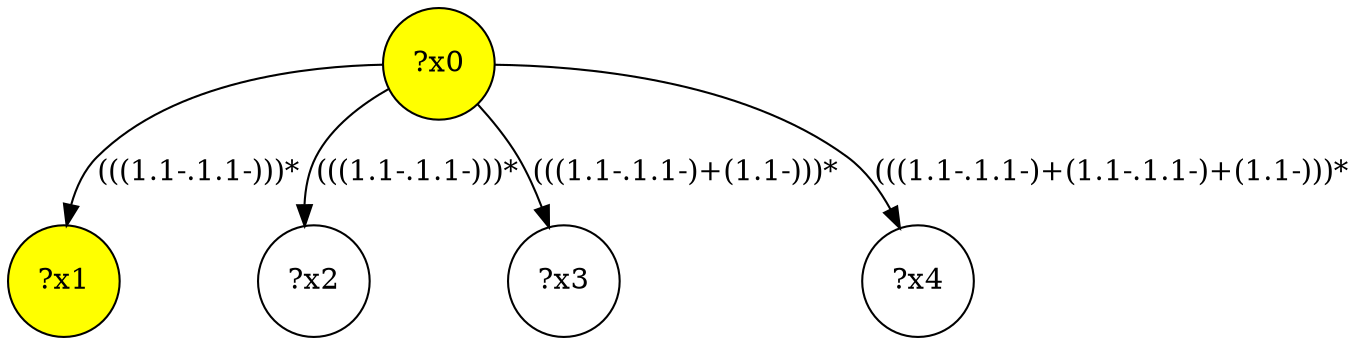 digraph g {
	x0 [fillcolor="yellow", style="filled," shape=circle, label="?x0"];
	x1 [fillcolor="yellow", style="filled," shape=circle, label="?x1"];
	x0 -> x1 [label="(((1.1-.1.1-)))*"];
	x2 [shape=circle, label="?x2"];
	x0 -> x2 [label="(((1.1-.1.1-)))*"];
	x3 [shape=circle, label="?x3"];
	x0 -> x3 [label="(((1.1-.1.1-)+(1.1-)))*"];
	x4 [shape=circle, label="?x4"];
	x0 -> x4 [label="(((1.1-.1.1-)+(1.1-.1.1-)+(1.1-)))*"];
}
